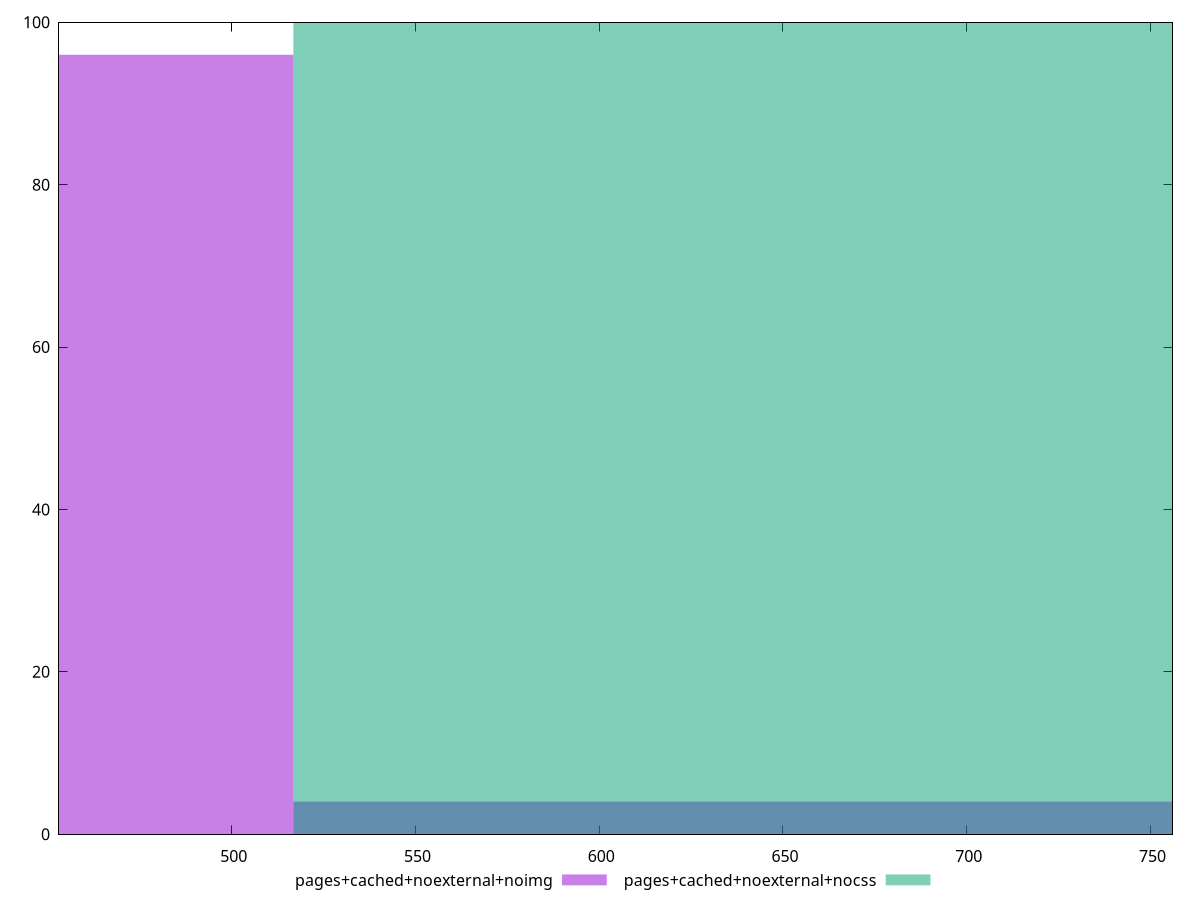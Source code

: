 reset

$pagesCachedNoexternalNoimg <<EOF
344.5151813127976 96
689.0303626255952 4
EOF

$pagesCachedNoexternalNocss <<EOF
689.0303626255952 100
EOF

set key outside below
set boxwidth 344.5151813127976
set xrange [453:756]
set yrange [0:100]
set style fill transparent solid 0.5 noborder
set terminal svg size 640, 500 enhanced background rgb 'white'
set output "report_00007_2020-12-11T15:55:29.892Z/uses-rel-preload/comparison/histogram/8_vs_9.svg"

plot $pagesCachedNoexternalNoimg title "pages+cached+noexternal+noimg" with boxes, \
     $pagesCachedNoexternalNocss title "pages+cached+noexternal+nocss" with boxes

reset
